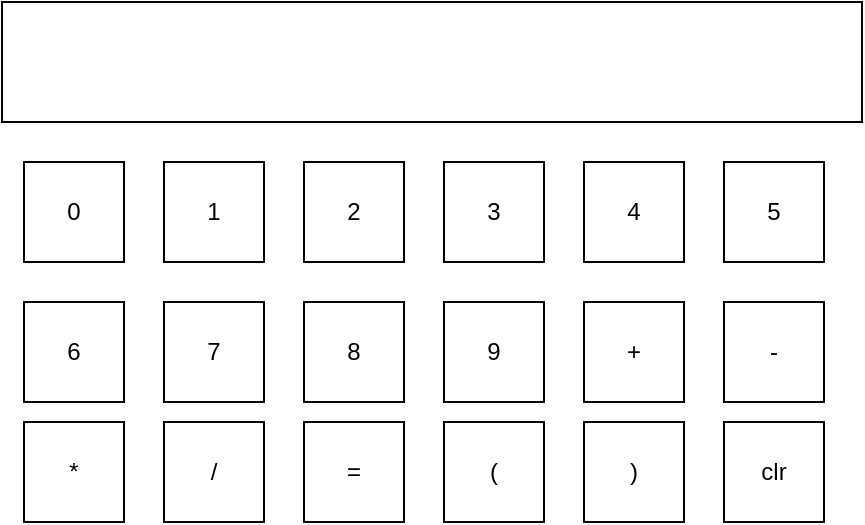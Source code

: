 <mxfile version="24.6.4" type="github">
  <diagram name="第 1 页" id="sw-BnQZJ3t7scZdAzCyP">
    <mxGraphModel dx="1050" dy="530" grid="1" gridSize="10" guides="1" tooltips="1" connect="1" arrows="1" fold="1" page="1" pageScale="1" pageWidth="827" pageHeight="1169" math="0" shadow="0">
      <root>
        <mxCell id="0" />
        <mxCell id="1" parent="0" />
        <mxCell id="qAqgaGx-vp8c4OJgNw6z-1" value="" style="rounded=0;whiteSpace=wrap;html=1;" vertex="1" parent="1">
          <mxGeometry x="199" y="90" width="430" height="60" as="geometry" />
        </mxCell>
        <mxCell id="qAqgaGx-vp8c4OJgNw6z-2" value="0" style="whiteSpace=wrap;html=1;aspect=fixed;" vertex="1" parent="1">
          <mxGeometry x="210" y="170" width="50" height="50" as="geometry" />
        </mxCell>
        <mxCell id="qAqgaGx-vp8c4OJgNw6z-3" value="1" style="whiteSpace=wrap;html=1;aspect=fixed;" vertex="1" parent="1">
          <mxGeometry x="280" y="170" width="50" height="50" as="geometry" />
        </mxCell>
        <mxCell id="qAqgaGx-vp8c4OJgNw6z-4" value="3" style="whiteSpace=wrap;html=1;aspect=fixed;" vertex="1" parent="1">
          <mxGeometry x="420" y="170" width="50" height="50" as="geometry" />
        </mxCell>
        <mxCell id="qAqgaGx-vp8c4OJgNw6z-5" value="4" style="whiteSpace=wrap;html=1;aspect=fixed;" vertex="1" parent="1">
          <mxGeometry x="490" y="170" width="50" height="50" as="geometry" />
        </mxCell>
        <mxCell id="qAqgaGx-vp8c4OJgNw6z-6" value="5" style="whiteSpace=wrap;html=1;aspect=fixed;" vertex="1" parent="1">
          <mxGeometry x="560" y="170" width="50" height="50" as="geometry" />
        </mxCell>
        <mxCell id="qAqgaGx-vp8c4OJgNw6z-7" value="2" style="whiteSpace=wrap;html=1;aspect=fixed;" vertex="1" parent="1">
          <mxGeometry x="350" y="170" width="50" height="50" as="geometry" />
        </mxCell>
        <mxCell id="qAqgaGx-vp8c4OJgNw6z-8" value="6" style="whiteSpace=wrap;html=1;aspect=fixed;" vertex="1" parent="1">
          <mxGeometry x="210" y="240" width="50" height="50" as="geometry" />
        </mxCell>
        <mxCell id="qAqgaGx-vp8c4OJgNw6z-9" value="7" style="whiteSpace=wrap;html=1;aspect=fixed;" vertex="1" parent="1">
          <mxGeometry x="280" y="240" width="50" height="50" as="geometry" />
        </mxCell>
        <mxCell id="qAqgaGx-vp8c4OJgNw6z-10" value="9" style="whiteSpace=wrap;html=1;aspect=fixed;" vertex="1" parent="1">
          <mxGeometry x="420" y="240" width="50" height="50" as="geometry" />
        </mxCell>
        <mxCell id="qAqgaGx-vp8c4OJgNw6z-11" value="+" style="whiteSpace=wrap;html=1;aspect=fixed;" vertex="1" parent="1">
          <mxGeometry x="490" y="240" width="50" height="50" as="geometry" />
        </mxCell>
        <mxCell id="qAqgaGx-vp8c4OJgNw6z-12" value="&lt;div style=&quot;text-align: start;&quot;&gt;-&lt;/div&gt;" style="whiteSpace=wrap;html=1;aspect=fixed;" vertex="1" parent="1">
          <mxGeometry x="560" y="240" width="50" height="50" as="geometry" />
        </mxCell>
        <mxCell id="qAqgaGx-vp8c4OJgNw6z-13" value="8" style="whiteSpace=wrap;html=1;aspect=fixed;" vertex="1" parent="1">
          <mxGeometry x="350" y="240" width="50" height="50" as="geometry" />
        </mxCell>
        <mxCell id="qAqgaGx-vp8c4OJgNw6z-14" value="*" style="whiteSpace=wrap;html=1;aspect=fixed;" vertex="1" parent="1">
          <mxGeometry x="210" y="300" width="50" height="50" as="geometry" />
        </mxCell>
        <mxCell id="qAqgaGx-vp8c4OJgNw6z-15" value="/" style="whiteSpace=wrap;html=1;aspect=fixed;" vertex="1" parent="1">
          <mxGeometry x="280" y="300" width="50" height="50" as="geometry" />
        </mxCell>
        <mxCell id="qAqgaGx-vp8c4OJgNw6z-16" value="(" style="whiteSpace=wrap;html=1;aspect=fixed;" vertex="1" parent="1">
          <mxGeometry x="420" y="300" width="50" height="50" as="geometry" />
        </mxCell>
        <mxCell id="qAqgaGx-vp8c4OJgNw6z-17" value=")" style="whiteSpace=wrap;html=1;aspect=fixed;" vertex="1" parent="1">
          <mxGeometry x="490" y="300" width="50" height="50" as="geometry" />
        </mxCell>
        <mxCell id="qAqgaGx-vp8c4OJgNw6z-19" value="=" style="whiteSpace=wrap;html=1;aspect=fixed;" vertex="1" parent="1">
          <mxGeometry x="350" y="300" width="50" height="50" as="geometry" />
        </mxCell>
        <mxCell id="qAqgaGx-vp8c4OJgNw6z-23" value="clr" style="whiteSpace=wrap;html=1;aspect=fixed;" vertex="1" parent="1">
          <mxGeometry x="560" y="300" width="50" height="50" as="geometry" />
        </mxCell>
      </root>
    </mxGraphModel>
  </diagram>
</mxfile>
